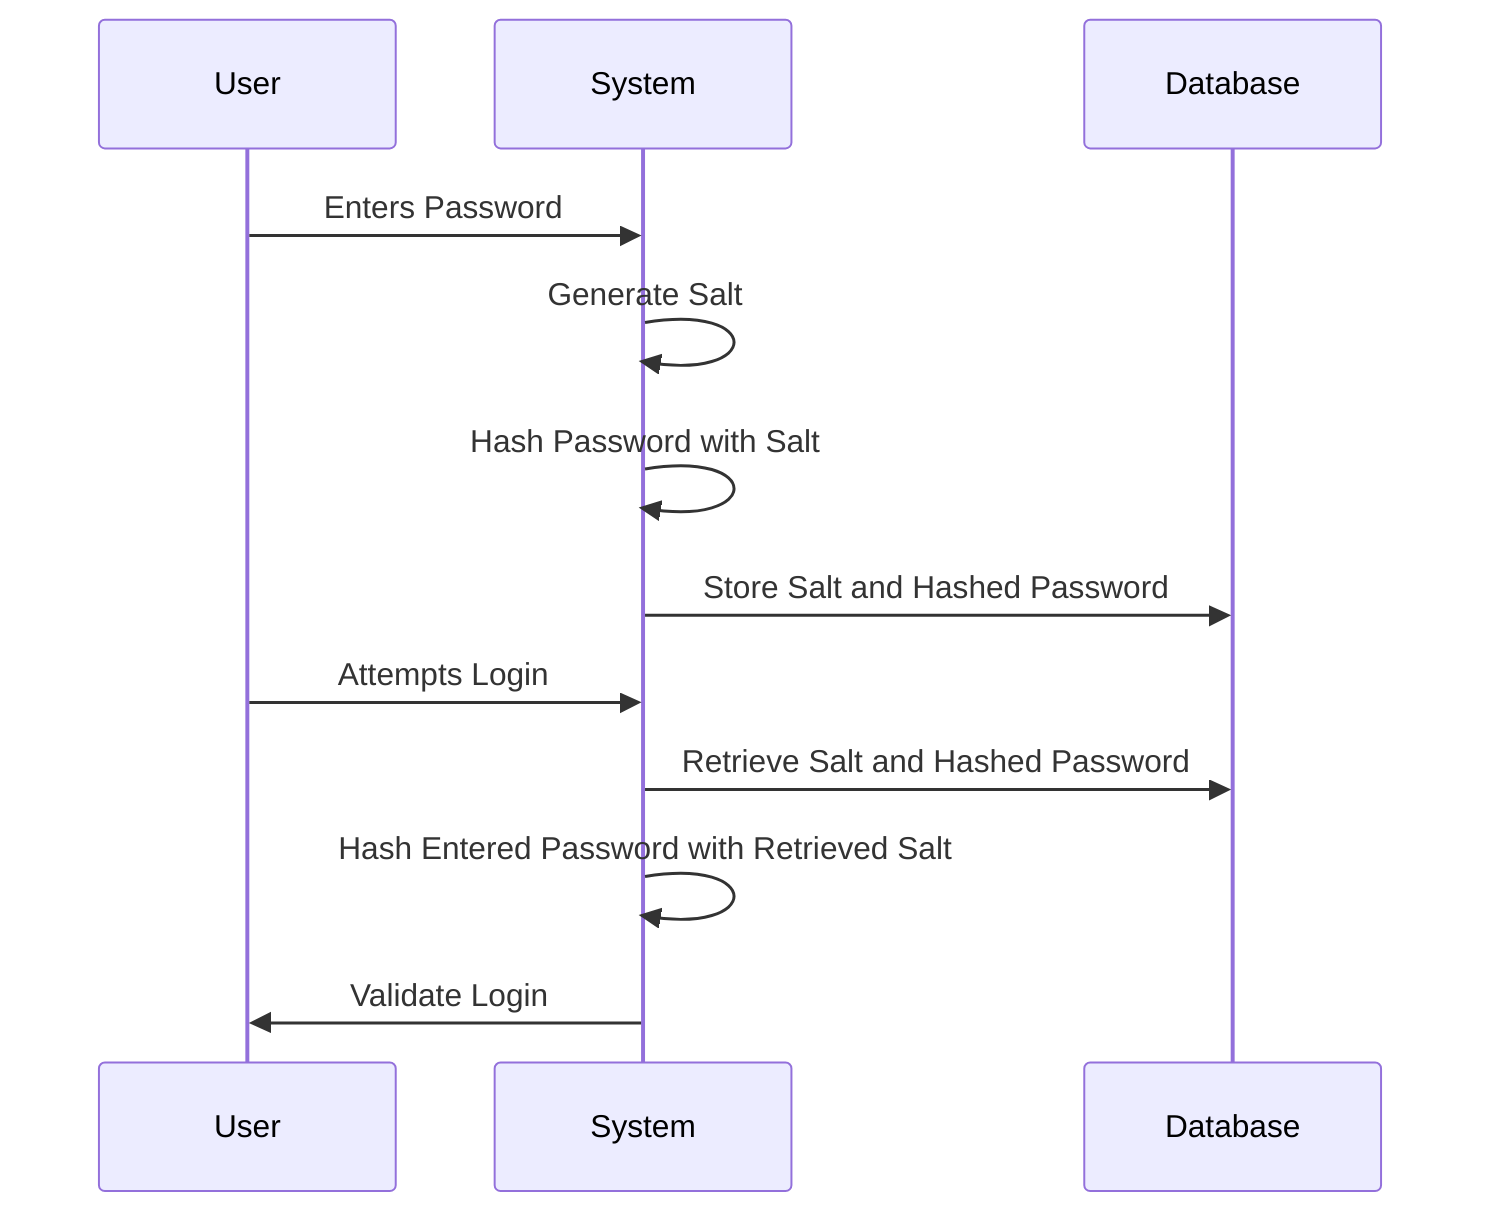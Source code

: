 sequenceDiagram
    participant User
    participant System
    participant Database

    User->>System: Enters Password
    System->>System: Generate Salt
    System->>System: Hash Password with Salt
    System->>Database: Store Salt and Hashed Password

    User->>System: Attempts Login
    System->>Database: Retrieve Salt and Hashed Password
    System->>System: Hash Entered Password with Retrieved Salt
    System->>User: Validate Login